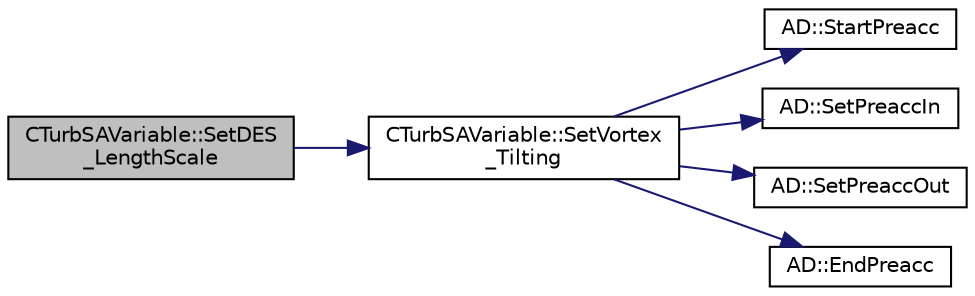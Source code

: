 digraph "CTurbSAVariable::SetDES_LengthScale"
{
  edge [fontname="Helvetica",fontsize="10",labelfontname="Helvetica",labelfontsize="10"];
  node [fontname="Helvetica",fontsize="10",shape=record];
  rankdir="LR";
  Node14 [label="CTurbSAVariable::SetDES\l_LengthScale",height=0.2,width=0.4,color="black", fillcolor="grey75", style="filled", fontcolor="black"];
  Node14 -> Node15 [color="midnightblue",fontsize="10",style="solid",fontname="Helvetica"];
  Node15 [label="CTurbSAVariable::SetVortex\l_Tilting",height=0.2,width=0.4,color="black", fillcolor="white", style="filled",URL="$class_c_turb_s_a_variable.html#a3de0899a1b7bc1a18d648186015d1cbd",tooltip="Set the vortex tilting measure for computation of the EDDES length scale. "];
  Node15 -> Node16 [color="midnightblue",fontsize="10",style="solid",fontname="Helvetica"];
  Node16 [label="AD::StartPreacc",height=0.2,width=0.4,color="black", fillcolor="white", style="filled",URL="$namespace_a_d.html#a2a1e9c4b109fd751e84132c9495de3ff",tooltip="Starts a new preaccumulation section and sets the input variables. "];
  Node15 -> Node17 [color="midnightblue",fontsize="10",style="solid",fontname="Helvetica"];
  Node17 [label="AD::SetPreaccIn",height=0.2,width=0.4,color="black", fillcolor="white", style="filled",URL="$namespace_a_d.html#aad703f3a82e509c88b92ae638f75383c",tooltip="Sets the scalar input of a preaccumulation section. "];
  Node15 -> Node18 [color="midnightblue",fontsize="10",style="solid",fontname="Helvetica"];
  Node18 [label="AD::SetPreaccOut",height=0.2,width=0.4,color="black", fillcolor="white", style="filled",URL="$namespace_a_d.html#ab3a80e24a5c8c2beb01131c57dcae4b2",tooltip="Sets the scalar output of a preaccumulation section. "];
  Node15 -> Node19 [color="midnightblue",fontsize="10",style="solid",fontname="Helvetica"];
  Node19 [label="AD::EndPreacc",height=0.2,width=0.4,color="black", fillcolor="white", style="filled",URL="$namespace_a_d.html#a309d057a92faa60a3a760254678ec9ea",tooltip="Ends a preaccumulation section and computes the local Jacobi matrix of a code section using the varia..."];
}
